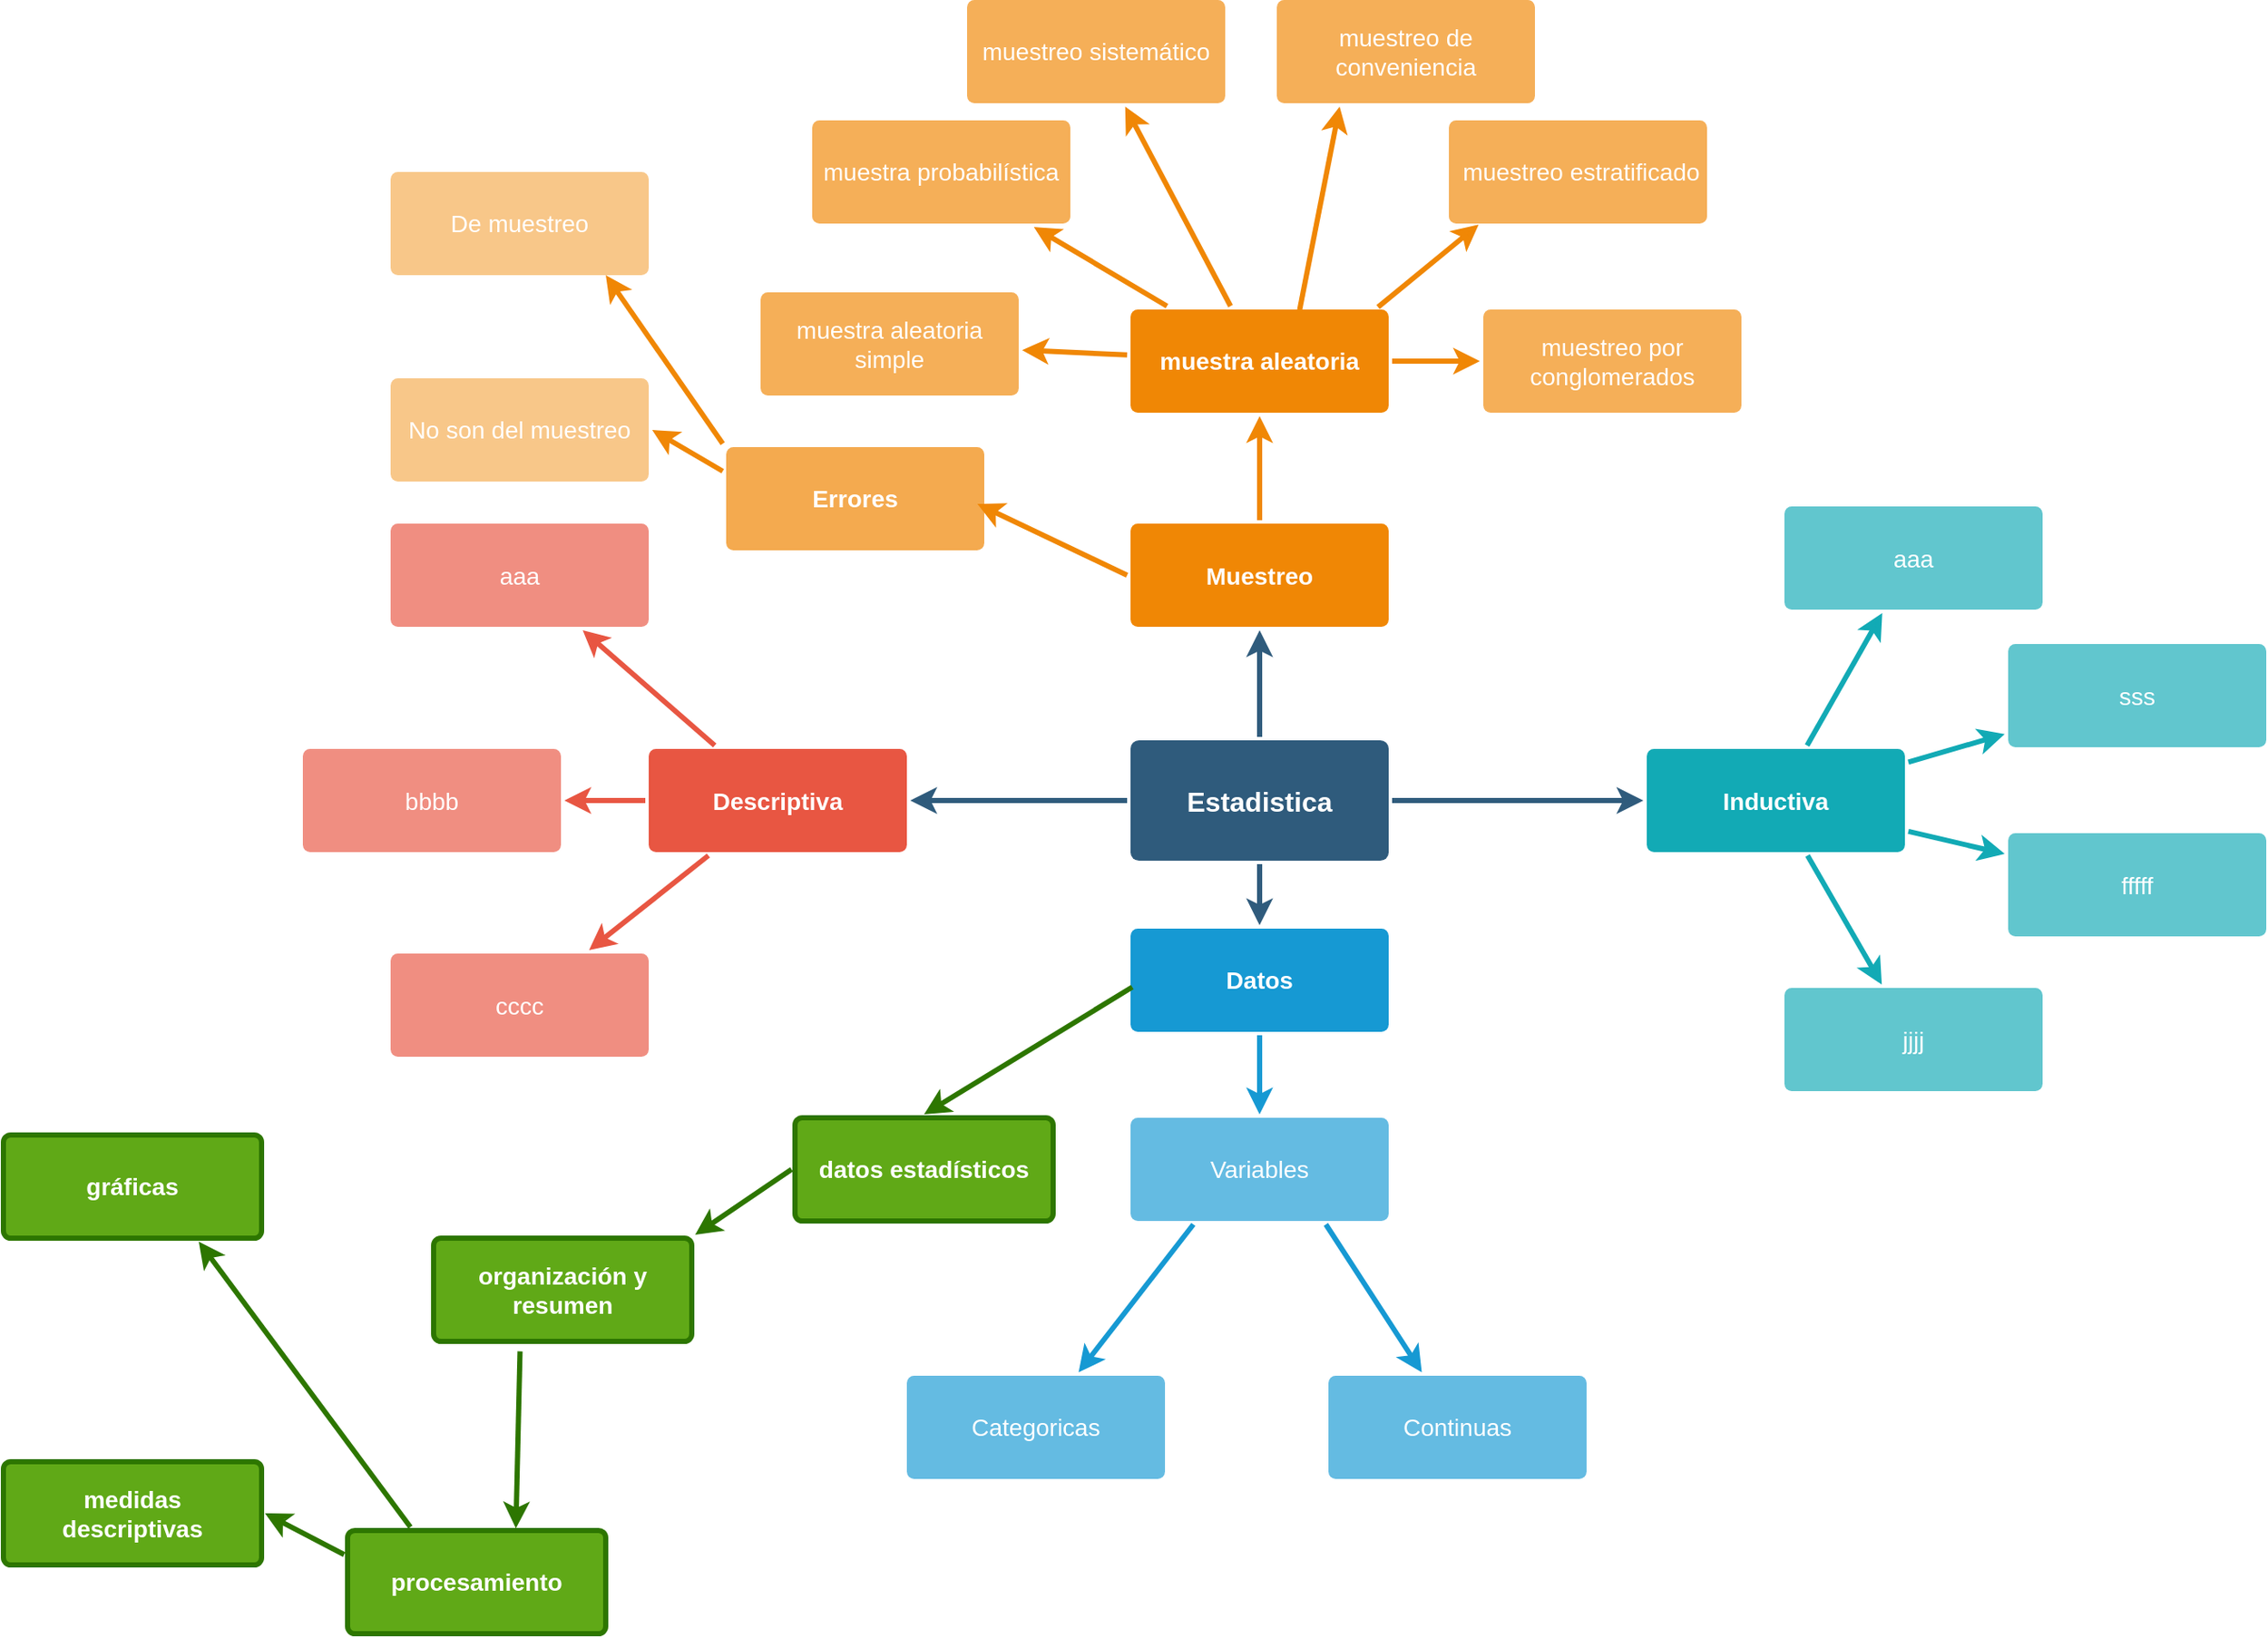 <mxfile version="26.2.13">
  <diagram id="6a731a19-8d31-9384-78a2-239565b7b9f0" name="Page-1">
    <mxGraphModel dx="2649" dy="1593" grid="1" gridSize="10" guides="1" tooltips="1" connect="1" arrows="1" fold="1" page="1" pageScale="1" pageWidth="1169" pageHeight="827" background="none" math="0" shadow="0">
      <root>
        <mxCell id="0" />
        <mxCell id="1" parent="0" />
        <mxCell id="1745" value="" style="edgeStyle=none;rounded=0;jumpStyle=none;html=1;shadow=0;labelBackgroundColor=none;startArrow=none;startFill=0;endArrow=classic;endFill=1;jettySize=auto;orthogonalLoop=1;strokeColor=#F08705;strokeWidth=3;fontFamily=Helvetica;fontSize=14;fontColor=#FFFFFF;spacing=5;align=center;verticalAlign=middle;" parent="1" source="ClTUMsJZt8HKpLlakeBN-1786" target="1764" edge="1">
          <mxGeometry relative="1" as="geometry" />
        </mxCell>
        <mxCell id="1746" value="" style="edgeStyle=none;rounded=0;jumpStyle=none;html=1;shadow=0;labelBackgroundColor=none;startArrow=none;startFill=0;endArrow=classic;endFill=1;jettySize=auto;orthogonalLoop=1;strokeColor=#2F5B7C;strokeWidth=3;fontFamily=Helvetica;fontSize=16;fontColor=#23445D;spacing=5;" parent="1" source="1749" target="1771" edge="1">
          <mxGeometry relative="1" as="geometry" />
        </mxCell>
        <mxCell id="1747" value="" style="edgeStyle=none;rounded=0;jumpStyle=none;html=1;shadow=0;labelBackgroundColor=none;startArrow=none;startFill=0;endArrow=classic;endFill=1;jettySize=auto;orthogonalLoop=1;strokeColor=#2F5B7C;strokeWidth=3;fontFamily=Helvetica;fontSize=16;fontColor=#23445D;spacing=5;" parent="1" source="1749" target="1760" edge="1">
          <mxGeometry relative="1" as="geometry" />
        </mxCell>
        <mxCell id="1748" value="" style="edgeStyle=none;rounded=0;jumpStyle=none;html=1;shadow=0;labelBackgroundColor=none;startArrow=none;startFill=0;endArrow=classic;endFill=1;jettySize=auto;orthogonalLoop=1;strokeColor=#2F5B7C;strokeWidth=3;fontFamily=Helvetica;fontSize=16;fontColor=#23445D;spacing=5;" parent="1" source="1749" target="1753" edge="1">
          <mxGeometry relative="1" as="geometry" />
        </mxCell>
        <mxCell id="1749" value="Estadistica" style="rounded=1;whiteSpace=wrap;html=1;shadow=0;labelBackgroundColor=none;strokeColor=none;strokeWidth=3;fillColor=#2F5B7C;fontFamily=Helvetica;fontSize=16;fontColor=#FFFFFF;align=center;fontStyle=1;spacing=5;arcSize=7;perimeterSpacing=2;" parent="1" vertex="1">
          <mxGeometry x="495" y="380.5" width="150" height="70" as="geometry" />
        </mxCell>
        <mxCell id="1750" value="" style="edgeStyle=none;rounded=1;jumpStyle=none;html=1;shadow=0;labelBackgroundColor=none;startArrow=none;startFill=0;jettySize=auto;orthogonalLoop=1;strokeColor=#E85642;strokeWidth=3;fontFamily=Helvetica;fontSize=14;fontColor=#FFFFFF;spacing=5;fontStyle=1;fillColor=#b0e3e6;" parent="1" source="1753" target="1756" edge="1">
          <mxGeometry relative="1" as="geometry" />
        </mxCell>
        <mxCell id="1751" value="" style="edgeStyle=none;rounded=1;jumpStyle=none;html=1;shadow=0;labelBackgroundColor=none;startArrow=none;startFill=0;jettySize=auto;orthogonalLoop=1;strokeColor=#E85642;strokeWidth=3;fontFamily=Helvetica;fontSize=14;fontColor=#FFFFFF;spacing=5;fontStyle=1;fillColor=#b0e3e6;" parent="1" source="1753" target="1755" edge="1">
          <mxGeometry relative="1" as="geometry" />
        </mxCell>
        <mxCell id="1752" value="" style="edgeStyle=none;rounded=1;jumpStyle=none;html=1;shadow=0;labelBackgroundColor=none;startArrow=none;startFill=0;jettySize=auto;orthogonalLoop=1;strokeColor=#E85642;strokeWidth=3;fontFamily=Helvetica;fontSize=14;fontColor=#FFFFFF;spacing=5;fontStyle=1;fillColor=#b0e3e6;" parent="1" source="1753" target="1754" edge="1">
          <mxGeometry relative="1" as="geometry" />
        </mxCell>
        <mxCell id="1753" value="Descriptiva" style="rounded=1;whiteSpace=wrap;html=1;shadow=0;labelBackgroundColor=none;strokeColor=none;strokeWidth=3;fillColor=#e85642;fontFamily=Helvetica;fontSize=14;fontColor=#FFFFFF;align=center;spacing=5;fontStyle=1;arcSize=7;perimeterSpacing=2;" parent="1" vertex="1">
          <mxGeometry x="215" y="385.5" width="150" height="60" as="geometry" />
        </mxCell>
        <mxCell id="1754" value="cccc" style="rounded=1;whiteSpace=wrap;html=1;shadow=0;labelBackgroundColor=none;strokeColor=none;strokeWidth=3;fillColor=#f08e81;fontFamily=Helvetica;fontSize=14;fontColor=#FFFFFF;align=center;spacing=5;fontStyle=0;arcSize=7;perimeterSpacing=2;" parent="1" vertex="1">
          <mxGeometry x="65" y="504.5" width="150" height="60" as="geometry" />
        </mxCell>
        <mxCell id="1755" value="bbbb" style="rounded=1;whiteSpace=wrap;html=1;shadow=0;labelBackgroundColor=none;strokeColor=none;strokeWidth=3;fillColor=#f08e81;fontFamily=Helvetica;fontSize=14;fontColor=#FFFFFF;align=center;spacing=5;fontStyle=0;arcSize=7;perimeterSpacing=2;" parent="1" vertex="1">
          <mxGeometry x="14" y="385.5" width="150" height="60" as="geometry" />
        </mxCell>
        <mxCell id="1756" value="aaa" style="rounded=1;whiteSpace=wrap;html=1;shadow=0;labelBackgroundColor=none;strokeColor=none;strokeWidth=3;fillColor=#f08e81;fontFamily=Helvetica;fontSize=14;fontColor=#FFFFFF;align=center;spacing=5;fontStyle=0;arcSize=7;perimeterSpacing=2;" parent="1" vertex="1">
          <mxGeometry x="65" y="254.5" width="150" height="60" as="geometry" />
        </mxCell>
        <mxCell id="1757" value="" style="edgeStyle=none;rounded=0;jumpStyle=none;html=1;shadow=0;labelBackgroundColor=none;startArrow=none;startFill=0;endArrow=classic;endFill=1;jettySize=auto;orthogonalLoop=1;strokeColor=#1699D3;strokeWidth=3;fontFamily=Helvetica;fontSize=14;fontColor=#FFFFFF;spacing=5;exitX=0.25;exitY=1;exitDx=0;exitDy=0;" parent="1" source="1762" target="1763" edge="1">
          <mxGeometry relative="1" as="geometry">
            <mxPoint x="550" y="790" as="sourcePoint" />
          </mxGeometry>
        </mxCell>
        <mxCell id="1758" value="" style="edgeStyle=none;rounded=0;jumpStyle=none;html=1;shadow=0;labelBackgroundColor=none;startArrow=none;startFill=0;endArrow=classic;endFill=1;jettySize=auto;orthogonalLoop=1;strokeColor=#1699D3;strokeWidth=3;fontFamily=Helvetica;fontSize=14;fontColor=#FFFFFF;spacing=5;" parent="1" source="1760" target="1762" edge="1">
          <mxGeometry relative="1" as="geometry" />
        </mxCell>
        <mxCell id="1759" value="" style="edgeStyle=none;rounded=0;jumpStyle=none;html=1;shadow=0;labelBackgroundColor=none;startArrow=none;startFill=0;endArrow=classic;endFill=1;jettySize=auto;orthogonalLoop=1;strokeColor=#1699D3;strokeWidth=3;fontFamily=Helvetica;fontSize=14;fontColor=#FFFFFF;spacing=5;exitX=0.75;exitY=1;exitDx=0;exitDy=0;" parent="1" source="1762" target="1761" edge="1">
          <mxGeometry relative="1" as="geometry" />
        </mxCell>
        <mxCell id="1760" value="Datos" style="rounded=1;whiteSpace=wrap;html=1;shadow=0;labelBackgroundColor=none;strokeColor=none;strokeWidth=3;fillColor=#1699d3;fontFamily=Helvetica;fontSize=14;fontColor=#FFFFFF;align=center;spacing=5;fontStyle=1;arcSize=7;perimeterSpacing=2;" parent="1" vertex="1">
          <mxGeometry x="495" y="490" width="150" height="60" as="geometry" />
        </mxCell>
        <mxCell id="1761" value="Continuas" style="rounded=1;whiteSpace=wrap;html=1;shadow=0;labelBackgroundColor=none;strokeColor=none;strokeWidth=3;fillColor=#64bbe2;fontFamily=Helvetica;fontSize=14;fontColor=#FFFFFF;align=center;spacing=5;arcSize=7;perimeterSpacing=2;" parent="1" vertex="1">
          <mxGeometry x="610" y="750" width="150" height="60" as="geometry" />
        </mxCell>
        <mxCell id="1762" value="Variables" style="rounded=1;whiteSpace=wrap;html=1;shadow=0;labelBackgroundColor=none;strokeColor=none;strokeWidth=3;fillColor=#64bbe2;fontFamily=Helvetica;fontSize=14;fontColor=#FFFFFF;align=center;spacing=5;arcSize=7;perimeterSpacing=2;" parent="1" vertex="1">
          <mxGeometry x="495" y="600" width="150" height="60" as="geometry" />
        </mxCell>
        <mxCell id="1763" value="Categoricas" style="rounded=1;whiteSpace=wrap;html=1;shadow=0;labelBackgroundColor=none;strokeColor=none;strokeWidth=3;fillColor=#64bbe2;fontFamily=Helvetica;fontSize=14;fontColor=#FFFFFF;align=center;spacing=5;arcSize=7;perimeterSpacing=2;direction=west;" parent="1" vertex="1">
          <mxGeometry x="365" y="750" width="150" height="60" as="geometry" />
        </mxCell>
        <mxCell id="1764" value="muestra aleatoria" style="rounded=1;whiteSpace=wrap;html=1;shadow=0;labelBackgroundColor=none;strokeColor=none;strokeWidth=3;fillColor=#F08705;fontFamily=Helvetica;fontSize=14;fontColor=#FFFFFF;align=center;spacing=5;fontStyle=1;arcSize=7;perimeterSpacing=2;" parent="1" vertex="1">
          <mxGeometry x="495" y="130" width="150" height="60" as="geometry" />
        </mxCell>
        <mxCell id="1765" value="muestreo sistemático" style="rounded=1;whiteSpace=wrap;html=1;shadow=0;labelBackgroundColor=none;strokeColor=none;strokeWidth=3;fillColor=#f5af58;fontFamily=Helvetica;fontSize=14;fontColor=#FFFFFF;align=center;spacing=5;arcSize=7;perimeterSpacing=2;" parent="1" vertex="1">
          <mxGeometry x="400" y="-50" width="150" height="60" as="geometry" />
        </mxCell>
        <mxCell id="1766" value="" style="edgeStyle=none;rounded=0;jumpStyle=none;html=1;shadow=0;labelBackgroundColor=none;startArrow=none;startFill=0;endArrow=classic;endFill=1;jettySize=auto;orthogonalLoop=1;strokeColor=#F08705;strokeWidth=3;fontFamily=Helvetica;fontSize=14;fontColor=#FFFFFF;spacing=5;" parent="1" source="1764" target="1765" edge="1">
          <mxGeometry relative="1" as="geometry" />
        </mxCell>
        <mxCell id="1767" value="muestra probabilística" style="rounded=1;whiteSpace=wrap;html=1;shadow=0;labelBackgroundColor=none;strokeColor=none;strokeWidth=3;fillColor=#f5af58;fontFamily=Helvetica;fontSize=14;fontColor=#FFFFFF;align=center;spacing=5;arcSize=7;perimeterSpacing=2;" parent="1" vertex="1">
          <mxGeometry x="310" y="20" width="150" height="60" as="geometry" />
        </mxCell>
        <mxCell id="1768" value="" style="edgeStyle=none;rounded=0;jumpStyle=none;html=1;shadow=0;labelBackgroundColor=none;startArrow=none;startFill=0;endArrow=classic;endFill=1;jettySize=auto;orthogonalLoop=1;strokeColor=#F08705;strokeWidth=3;fontFamily=Helvetica;fontSize=14;fontColor=#FFFFFF;spacing=5;" parent="1" source="1764" target="1767" edge="1">
          <mxGeometry relative="1" as="geometry" />
        </mxCell>
        <mxCell id="1769" value="muestra aleatoria simple" style="rounded=1;whiteSpace=wrap;html=1;shadow=0;labelBackgroundColor=none;strokeColor=none;strokeWidth=3;fillColor=#f5af58;fontFamily=Helvetica;fontSize=14;fontColor=#FFFFFF;align=center;spacing=5;arcSize=7;perimeterSpacing=2;" parent="1" vertex="1">
          <mxGeometry x="280" y="120" width="150" height="60" as="geometry" />
        </mxCell>
        <mxCell id="1770" value="" style="edgeStyle=none;rounded=0;jumpStyle=none;html=1;shadow=0;labelBackgroundColor=none;startArrow=none;startFill=0;endArrow=classic;endFill=1;jettySize=auto;orthogonalLoop=1;strokeColor=#F08705;strokeWidth=3;fontFamily=Helvetica;fontSize=14;fontColor=#FFFFFF;spacing=5;" parent="1" source="1764" target="1769" edge="1">
          <mxGeometry relative="1" as="geometry" />
        </mxCell>
        <mxCell id="1771" value="Inductiva" style="rounded=1;whiteSpace=wrap;html=1;shadow=0;labelBackgroundColor=none;strokeColor=none;strokeWidth=3;fillColor=#12aab5;fontFamily=Helvetica;fontSize=14;fontColor=#FFFFFF;align=center;spacing=5;fontStyle=1;arcSize=7;perimeterSpacing=2;" parent="1" vertex="1">
          <mxGeometry x="795" y="385.5" width="150" height="60" as="geometry" />
        </mxCell>
        <mxCell id="1772" value="jjjj" style="rounded=1;whiteSpace=wrap;html=1;shadow=0;labelBackgroundColor=none;strokeColor=none;strokeWidth=3;fillColor=#61c6ce;fontFamily=Helvetica;fontSize=14;fontColor=#FFFFFF;align=center;spacing=5;fontStyle=0;arcSize=7;perimeterSpacing=2;" parent="1" vertex="1">
          <mxGeometry x="875" y="524.5" width="150" height="60" as="geometry" />
        </mxCell>
        <mxCell id="1773" value="" style="edgeStyle=none;rounded=1;jumpStyle=none;html=1;shadow=0;labelBackgroundColor=none;startArrow=none;startFill=0;jettySize=auto;orthogonalLoop=1;strokeColor=#12AAB5;strokeWidth=3;fontFamily=Helvetica;fontSize=14;fontColor=#FFFFFF;spacing=5;fontStyle=1;fillColor=#b0e3e6;" parent="1" source="1771" target="1772" edge="1">
          <mxGeometry relative="1" as="geometry" />
        </mxCell>
        <mxCell id="1774" value="fffff" style="rounded=1;whiteSpace=wrap;html=1;shadow=0;labelBackgroundColor=none;strokeColor=none;strokeWidth=3;fillColor=#61c6ce;fontFamily=Helvetica;fontSize=14;fontColor=#FFFFFF;align=center;spacing=5;fontStyle=0;arcSize=7;perimeterSpacing=2;" parent="1" vertex="1">
          <mxGeometry x="1005" y="434.5" width="150" height="60" as="geometry" />
        </mxCell>
        <mxCell id="1775" value="" style="edgeStyle=none;rounded=1;jumpStyle=none;html=1;shadow=0;labelBackgroundColor=none;startArrow=none;startFill=0;jettySize=auto;orthogonalLoop=1;strokeColor=#12AAB5;strokeWidth=3;fontFamily=Helvetica;fontSize=14;fontColor=#FFFFFF;spacing=5;fontStyle=1;fillColor=#b0e3e6;" parent="1" source="1771" target="1774" edge="1">
          <mxGeometry relative="1" as="geometry" />
        </mxCell>
        <mxCell id="1776" value="sss" style="rounded=1;whiteSpace=wrap;html=1;shadow=0;labelBackgroundColor=none;strokeColor=none;strokeWidth=3;fillColor=#61c6ce;fontFamily=Helvetica;fontSize=14;fontColor=#FFFFFF;align=center;spacing=5;fontStyle=0;arcSize=7;perimeterSpacing=2;" parent="1" vertex="1">
          <mxGeometry x="1005" y="324.5" width="150" height="60" as="geometry" />
        </mxCell>
        <mxCell id="1777" value="" style="edgeStyle=none;rounded=1;jumpStyle=none;html=1;shadow=0;labelBackgroundColor=none;startArrow=none;startFill=0;jettySize=auto;orthogonalLoop=1;strokeColor=#12AAB5;strokeWidth=3;fontFamily=Helvetica;fontSize=14;fontColor=#FFFFFF;spacing=5;fontStyle=1;fillColor=#b0e3e6;" parent="1" source="1771" target="1776" edge="1">
          <mxGeometry relative="1" as="geometry" />
        </mxCell>
        <mxCell id="1778" value="aaa" style="rounded=1;whiteSpace=wrap;html=1;shadow=0;labelBackgroundColor=none;strokeColor=none;strokeWidth=3;fillColor=#61c6ce;fontFamily=Helvetica;fontSize=14;fontColor=#FFFFFF;align=center;spacing=5;fontStyle=0;arcSize=7;perimeterSpacing=2;" parent="1" vertex="1">
          <mxGeometry x="875" y="244.5" width="150" height="60" as="geometry" />
        </mxCell>
        <mxCell id="1779" value="" style="edgeStyle=none;rounded=1;jumpStyle=none;html=1;shadow=0;labelBackgroundColor=none;startArrow=none;startFill=0;jettySize=auto;orthogonalLoop=1;strokeColor=#12AAB5;strokeWidth=3;fontFamily=Helvetica;fontSize=14;fontColor=#FFFFFF;spacing=5;fontStyle=1;fillColor=#b0e3e6;" parent="1" source="1771" target="1778" edge="1">
          <mxGeometry relative="1" as="geometry" />
        </mxCell>
        <mxCell id="ClTUMsJZt8HKpLlakeBN-1779" value="muestreo de conveniencia" style="rounded=1;whiteSpace=wrap;html=1;shadow=0;labelBackgroundColor=none;strokeColor=none;strokeWidth=3;fillColor=#f5af58;fontFamily=Helvetica;fontSize=14;fontColor=#FFFFFF;align=center;spacing=5;arcSize=7;perimeterSpacing=2;" vertex="1" parent="1">
          <mxGeometry x="580" y="-50" width="150" height="60" as="geometry" />
        </mxCell>
        <mxCell id="ClTUMsJZt8HKpLlakeBN-1781" value="" style="edgeStyle=none;rounded=0;jumpStyle=none;html=1;shadow=0;labelBackgroundColor=none;startArrow=none;startFill=0;endArrow=classic;endFill=1;jettySize=auto;orthogonalLoop=1;strokeColor=#F08705;strokeWidth=3;fontFamily=Helvetica;fontSize=14;fontColor=#FFFFFF;spacing=5;exitX=0.651;exitY=0.034;exitDx=0;exitDy=0;exitPerimeter=0;entryX=0.25;entryY=1;entryDx=0;entryDy=0;" edge="1" parent="1" source="1764" target="ClTUMsJZt8HKpLlakeBN-1779">
          <mxGeometry relative="1" as="geometry">
            <mxPoint x="595" y="209" as="sourcePoint" />
            <mxPoint x="640" y="112" as="targetPoint" />
          </mxGeometry>
        </mxCell>
        <mxCell id="ClTUMsJZt8HKpLlakeBN-1782" value="&amp;nbsp;muestreo estratificado" style="rounded=1;whiteSpace=wrap;html=1;shadow=0;labelBackgroundColor=none;strokeColor=none;strokeWidth=3;fillColor=#f5af58;fontFamily=Helvetica;fontSize=14;fontColor=#FFFFFF;align=center;spacing=5;arcSize=7;perimeterSpacing=2;" vertex="1" parent="1">
          <mxGeometry x="680" y="20" width="150" height="60" as="geometry" />
        </mxCell>
        <mxCell id="ClTUMsJZt8HKpLlakeBN-1783" value="muestreo por conglomerados " style="rounded=1;whiteSpace=wrap;html=1;shadow=0;labelBackgroundColor=none;strokeColor=none;strokeWidth=3;fillColor=#f5af58;fontFamily=Helvetica;fontSize=14;fontColor=#FFFFFF;align=center;spacing=5;arcSize=7;perimeterSpacing=2;" vertex="1" parent="1">
          <mxGeometry x="700" y="130" width="150" height="60" as="geometry" />
        </mxCell>
        <mxCell id="ClTUMsJZt8HKpLlakeBN-1784" value="" style="edgeStyle=none;rounded=0;jumpStyle=none;html=1;shadow=0;labelBackgroundColor=none;startArrow=none;startFill=0;endArrow=classic;endFill=1;jettySize=auto;orthogonalLoop=1;strokeColor=#F08705;strokeWidth=3;fontFamily=Helvetica;fontSize=14;fontColor=#FFFFFF;spacing=5;exitX=0.947;exitY=0.009;exitDx=0;exitDy=0;exitPerimeter=0;entryX=0.125;entryY=0.978;entryDx=0;entryDy=0;entryPerimeter=0;" edge="1" parent="1" source="1764" target="ClTUMsJZt8HKpLlakeBN-1782">
          <mxGeometry relative="1" as="geometry">
            <mxPoint x="603" y="140" as="sourcePoint" />
            <mxPoint x="627" y="22" as="targetPoint" />
          </mxGeometry>
        </mxCell>
        <mxCell id="ClTUMsJZt8HKpLlakeBN-1785" value="" style="edgeStyle=none;rounded=0;jumpStyle=none;html=1;shadow=0;labelBackgroundColor=none;startArrow=none;startFill=0;endArrow=classic;endFill=1;jettySize=auto;orthogonalLoop=1;strokeColor=#F08705;strokeWidth=3;fontFamily=Helvetica;fontSize=14;fontColor=#FFFFFF;spacing=5;exitX=1;exitY=0.5;exitDx=0;exitDy=0;entryX=0;entryY=0.5;entryDx=0;entryDy=0;" edge="1" parent="1" source="1764" target="ClTUMsJZt8HKpLlakeBN-1783">
          <mxGeometry relative="1" as="geometry">
            <mxPoint x="613" y="150" as="sourcePoint" />
            <mxPoint x="637" y="32" as="targetPoint" />
          </mxGeometry>
        </mxCell>
        <mxCell id="ClTUMsJZt8HKpLlakeBN-1787" value="" style="edgeStyle=none;rounded=0;jumpStyle=none;html=1;shadow=0;labelBackgroundColor=none;startArrow=none;startFill=0;endArrow=classic;endFill=1;jettySize=auto;orthogonalLoop=1;strokeColor=#2F5B7C;strokeWidth=3;fontFamily=Helvetica;fontSize=16;fontColor=#23445D;spacing=5;" edge="1" parent="1" source="1749" target="ClTUMsJZt8HKpLlakeBN-1786">
          <mxGeometry relative="1" as="geometry">
            <mxPoint x="570" y="379" as="sourcePoint" />
            <mxPoint x="570" y="192" as="targetPoint" />
          </mxGeometry>
        </mxCell>
        <mxCell id="ClTUMsJZt8HKpLlakeBN-1786" value="Muestreo" style="rounded=1;whiteSpace=wrap;html=1;shadow=0;labelBackgroundColor=none;strokeColor=none;strokeWidth=3;fillColor=#F08705;fontFamily=Helvetica;fontSize=14;fontColor=#FFFFFF;align=center;spacing=5;fontStyle=1;arcSize=7;perimeterSpacing=2;" vertex="1" parent="1">
          <mxGeometry x="495" y="254.5" width="150" height="60" as="geometry" />
        </mxCell>
        <mxCell id="ClTUMsJZt8HKpLlakeBN-1788" value="Errores" style="rounded=1;whiteSpace=wrap;html=1;shadow=0;labelBackgroundColor=none;strokeColor=none;strokeWidth=3;fillColor=#F08705;fontFamily=Helvetica;fontSize=14;fontColor=#FFFFFF;align=center;spacing=5;fontStyle=1;arcSize=7;perimeterSpacing=2;opacity=70;" vertex="1" parent="1">
          <mxGeometry x="260" y="210" width="150" height="60" as="geometry" />
        </mxCell>
        <mxCell id="ClTUMsJZt8HKpLlakeBN-1789" value="" style="edgeStyle=none;rounded=0;jumpStyle=none;html=1;shadow=0;labelBackgroundColor=none;startArrow=none;startFill=0;endArrow=classic;endFill=1;jettySize=auto;orthogonalLoop=1;strokeColor=#F08705;strokeWidth=3;fontFamily=Helvetica;fontSize=14;fontColor=#FFFFFF;spacing=5;align=center;verticalAlign=middle;entryX=0.961;entryY=0.547;entryDx=0;entryDy=0;entryPerimeter=0;exitX=0;exitY=0.5;exitDx=0;exitDy=0;" edge="1" parent="1" source="ClTUMsJZt8HKpLlakeBN-1786" target="ClTUMsJZt8HKpLlakeBN-1788">
          <mxGeometry relative="1" as="geometry">
            <mxPoint x="580" y="263" as="sourcePoint" />
            <mxPoint x="580" y="202" as="targetPoint" />
          </mxGeometry>
        </mxCell>
        <mxCell id="ClTUMsJZt8HKpLlakeBN-1790" value="No son del muestreo" style="rounded=1;whiteSpace=wrap;html=1;shadow=0;labelBackgroundColor=none;strokeColor=none;strokeWidth=3;fillColor=#f5af58;fontFamily=Helvetica;fontSize=14;fontColor=#FFFFFF;align=center;spacing=5;arcSize=7;perimeterSpacing=2;opacity=70;" vertex="1" parent="1">
          <mxGeometry x="65" y="170" width="150" height="60" as="geometry" />
        </mxCell>
        <mxCell id="ClTUMsJZt8HKpLlakeBN-1791" value="De muestreo" style="rounded=1;whiteSpace=wrap;html=1;shadow=0;labelBackgroundColor=none;strokeColor=none;strokeWidth=3;fillColor=#f5af58;fontFamily=Helvetica;fontSize=14;fontColor=#FFFFFF;align=center;spacing=5;arcSize=7;perimeterSpacing=2;opacity=70;" vertex="1" parent="1">
          <mxGeometry x="65" y="50" width="150" height="60" as="geometry" />
        </mxCell>
        <mxCell id="ClTUMsJZt8HKpLlakeBN-1792" value="" style="edgeStyle=none;rounded=0;jumpStyle=none;html=1;shadow=0;labelBackgroundColor=none;startArrow=none;startFill=0;endArrow=classic;endFill=1;jettySize=auto;orthogonalLoop=1;strokeColor=#F08705;strokeWidth=3;fontFamily=Helvetica;fontSize=14;fontColor=#FFFFFF;spacing=5;align=center;verticalAlign=middle;entryX=0.825;entryY=0.969;entryDx=0;entryDy=0;exitX=0;exitY=0;exitDx=0;exitDy=0;entryPerimeter=0;" edge="1" parent="1" source="ClTUMsJZt8HKpLlakeBN-1788" target="ClTUMsJZt8HKpLlakeBN-1791">
          <mxGeometry relative="1" as="geometry">
            <mxPoint x="280" y="210" as="sourcePoint" />
            <mxPoint x="193" y="168" as="targetPoint" />
          </mxGeometry>
        </mxCell>
        <mxCell id="ClTUMsJZt8HKpLlakeBN-1793" value="" style="edgeStyle=none;rounded=0;jumpStyle=none;html=1;shadow=0;labelBackgroundColor=none;startArrow=none;startFill=0;endArrow=classic;endFill=1;jettySize=auto;orthogonalLoop=1;strokeColor=#F08705;strokeWidth=3;fontFamily=Helvetica;fontSize=14;fontColor=#FFFFFF;spacing=5;align=center;verticalAlign=middle;entryX=1;entryY=0.5;entryDx=0;entryDy=0;exitX=0;exitY=0.25;exitDx=0;exitDy=0;" edge="1" parent="1" source="ClTUMsJZt8HKpLlakeBN-1788" target="ClTUMsJZt8HKpLlakeBN-1790">
          <mxGeometry relative="1" as="geometry">
            <mxPoint x="290" y="220" as="sourcePoint" />
            <mxPoint x="200" y="120" as="targetPoint" />
          </mxGeometry>
        </mxCell>
        <mxCell id="ClTUMsJZt8HKpLlakeBN-1794" value="datos estadísticos" style="rounded=1;whiteSpace=wrap;html=1;shadow=0;labelBackgroundColor=none;strokeColor=#2D7600;strokeWidth=3;fillColor=#60a917;fontFamily=Helvetica;fontSize=14;align=center;spacing=5;fontStyle=1;arcSize=7;perimeterSpacing=2;fontColor=#ffffff;" vertex="1" parent="1">
          <mxGeometry x="300" y="600" width="150" height="60" as="geometry" />
        </mxCell>
        <mxCell id="ClTUMsJZt8HKpLlakeBN-1795" value="organización y resumen" style="rounded=1;whiteSpace=wrap;html=1;shadow=0;labelBackgroundColor=none;strokeColor=#2D7600;strokeWidth=3;fillColor=#60a917;fontFamily=Helvetica;fontSize=14;align=center;spacing=5;fontStyle=1;arcSize=7;perimeterSpacing=2;fontColor=#ffffff;" vertex="1" parent="1">
          <mxGeometry x="90" y="670" width="150" height="60" as="geometry" />
        </mxCell>
        <mxCell id="ClTUMsJZt8HKpLlakeBN-1796" value="procesamiento" style="rounded=1;whiteSpace=wrap;html=1;shadow=0;labelBackgroundColor=none;strokeColor=#2D7600;strokeWidth=3;fillColor=#60a917;fontFamily=Helvetica;fontSize=14;align=center;spacing=5;fontStyle=1;arcSize=7;perimeterSpacing=2;fontColor=#ffffff;" vertex="1" parent="1">
          <mxGeometry x="40" y="840" width="150" height="60" as="geometry" />
        </mxCell>
        <mxCell id="ClTUMsJZt8HKpLlakeBN-1797" value="medidas descriptivas" style="rounded=1;whiteSpace=wrap;html=1;shadow=0;labelBackgroundColor=none;strokeColor=#2D7600;strokeWidth=3;fillColor=#60a917;fontFamily=Helvetica;fontSize=14;align=center;spacing=5;fontStyle=1;arcSize=7;perimeterSpacing=2;fontColor=#ffffff;" vertex="1" parent="1">
          <mxGeometry x="-160" y="800" width="150" height="60" as="geometry" />
        </mxCell>
        <mxCell id="ClTUMsJZt8HKpLlakeBN-1798" value="gráficas" style="rounded=1;whiteSpace=wrap;html=1;shadow=0;labelBackgroundColor=none;strokeColor=#2D7600;strokeWidth=3;fillColor=#60a917;fontFamily=Helvetica;fontSize=14;align=center;spacing=5;fontStyle=1;arcSize=7;perimeterSpacing=2;fontColor=#ffffff;" vertex="1" parent="1">
          <mxGeometry x="-160" y="610" width="150" height="60" as="geometry" />
        </mxCell>
        <mxCell id="ClTUMsJZt8HKpLlakeBN-1799" value="" style="edgeStyle=none;rounded=1;jumpStyle=none;html=1;shadow=0;labelBackgroundColor=none;startArrow=none;startFill=0;endArrow=classic;endFill=1;jettySize=auto;orthogonalLoop=1;strokeColor=#2D7600;strokeWidth=3;fontFamily=Helvetica;fontSize=14;fontColor=#ffffff;spacing=5;exitX=0.25;exitY=1;exitDx=0;exitDy=0;entryX=0.5;entryY=0;entryDx=0;entryDy=0;align=center;verticalAlign=middle;arcSize=7;fontStyle=1;fillColor=#60a917;" edge="1" parent="1" target="ClTUMsJZt8HKpLlakeBN-1794">
          <mxGeometry relative="1" as="geometry">
            <mxPoint x="496" y="524" as="sourcePoint" />
            <mxPoint x="430" y="610" as="targetPoint" />
          </mxGeometry>
        </mxCell>
        <mxCell id="ClTUMsJZt8HKpLlakeBN-1800" value="" style="edgeStyle=none;rounded=1;jumpStyle=none;html=1;shadow=0;labelBackgroundColor=none;startArrow=none;startFill=0;endArrow=classic;endFill=1;jettySize=auto;orthogonalLoop=1;strokeColor=#2D7600;strokeWidth=3;fontFamily=Helvetica;fontSize=14;fontColor=#ffffff;spacing=5;entryX=1;entryY=0;entryDx=0;entryDy=0;align=center;verticalAlign=middle;arcSize=7;fontStyle=1;fillColor=#60a917;exitX=0;exitY=0.5;exitDx=0;exitDy=0;" edge="1" parent="1" source="ClTUMsJZt8HKpLlakeBN-1794" target="ClTUMsJZt8HKpLlakeBN-1795">
          <mxGeometry relative="1" as="geometry">
            <mxPoint x="290" y="662" as="sourcePoint" />
            <mxPoint x="365" y="608" as="targetPoint" />
          </mxGeometry>
        </mxCell>
        <mxCell id="ClTUMsJZt8HKpLlakeBN-1801" value="" style="edgeStyle=none;rounded=1;jumpStyle=none;html=1;shadow=0;labelBackgroundColor=none;startArrow=none;startFill=0;endArrow=classic;endFill=1;jettySize=auto;orthogonalLoop=1;strokeColor=#2D7600;strokeWidth=3;fontFamily=Helvetica;fontSize=14;fontColor=#ffffff;spacing=5;entryX=0.648;entryY=0.011;entryDx=0;entryDy=0;align=center;verticalAlign=middle;arcSize=7;fontStyle=1;fillColor=#60a917;exitX=0.339;exitY=1.06;exitDx=0;exitDy=0;exitPerimeter=0;entryPerimeter=0;" edge="1" parent="1" source="ClTUMsJZt8HKpLlakeBN-1795" target="ClTUMsJZt8HKpLlakeBN-1796">
          <mxGeometry relative="1" as="geometry">
            <mxPoint x="300" y="672" as="sourcePoint" />
            <mxPoint x="215" y="728" as="targetPoint" />
          </mxGeometry>
        </mxCell>
        <mxCell id="ClTUMsJZt8HKpLlakeBN-1802" value="" style="edgeStyle=none;rounded=1;jumpStyle=none;html=1;shadow=0;labelBackgroundColor=none;startArrow=none;startFill=0;endArrow=classic;endFill=1;jettySize=auto;orthogonalLoop=1;strokeColor=#2D7600;strokeWidth=3;fontFamily=Helvetica;fontSize=14;fontColor=#ffffff;spacing=5;entryX=0.75;entryY=1;entryDx=0;entryDy=0;align=center;verticalAlign=middle;arcSize=7;fontStyle=1;fillColor=#60a917;exitX=0.25;exitY=0;exitDx=0;exitDy=0;" edge="1" parent="1" source="ClTUMsJZt8HKpLlakeBN-1796" target="ClTUMsJZt8HKpLlakeBN-1798">
          <mxGeometry relative="1" as="geometry">
            <mxPoint x="190" y="796" as="sourcePoint" />
            <mxPoint x="125" y="848" as="targetPoint" />
          </mxGeometry>
        </mxCell>
        <mxCell id="ClTUMsJZt8HKpLlakeBN-1803" value="" style="edgeStyle=none;rounded=1;jumpStyle=none;html=1;shadow=0;labelBackgroundColor=none;startArrow=none;startFill=0;endArrow=classic;endFill=1;jettySize=auto;orthogonalLoop=1;strokeColor=#2D7600;strokeWidth=3;fontFamily=Helvetica;fontSize=14;fontColor=#ffffff;spacing=5;entryX=1;entryY=0.5;entryDx=0;entryDy=0;align=center;verticalAlign=middle;arcSize=7;fontStyle=1;fillColor=#60a917;exitX=0;exitY=0.25;exitDx=0;exitDy=0;" edge="1" parent="1" source="ClTUMsJZt8HKpLlakeBN-1796" target="ClTUMsJZt8HKpLlakeBN-1797">
          <mxGeometry relative="1" as="geometry">
            <mxPoint x="87" y="848" as="sourcePoint" />
            <mxPoint x="-36" y="682" as="targetPoint" />
          </mxGeometry>
        </mxCell>
      </root>
    </mxGraphModel>
  </diagram>
</mxfile>
